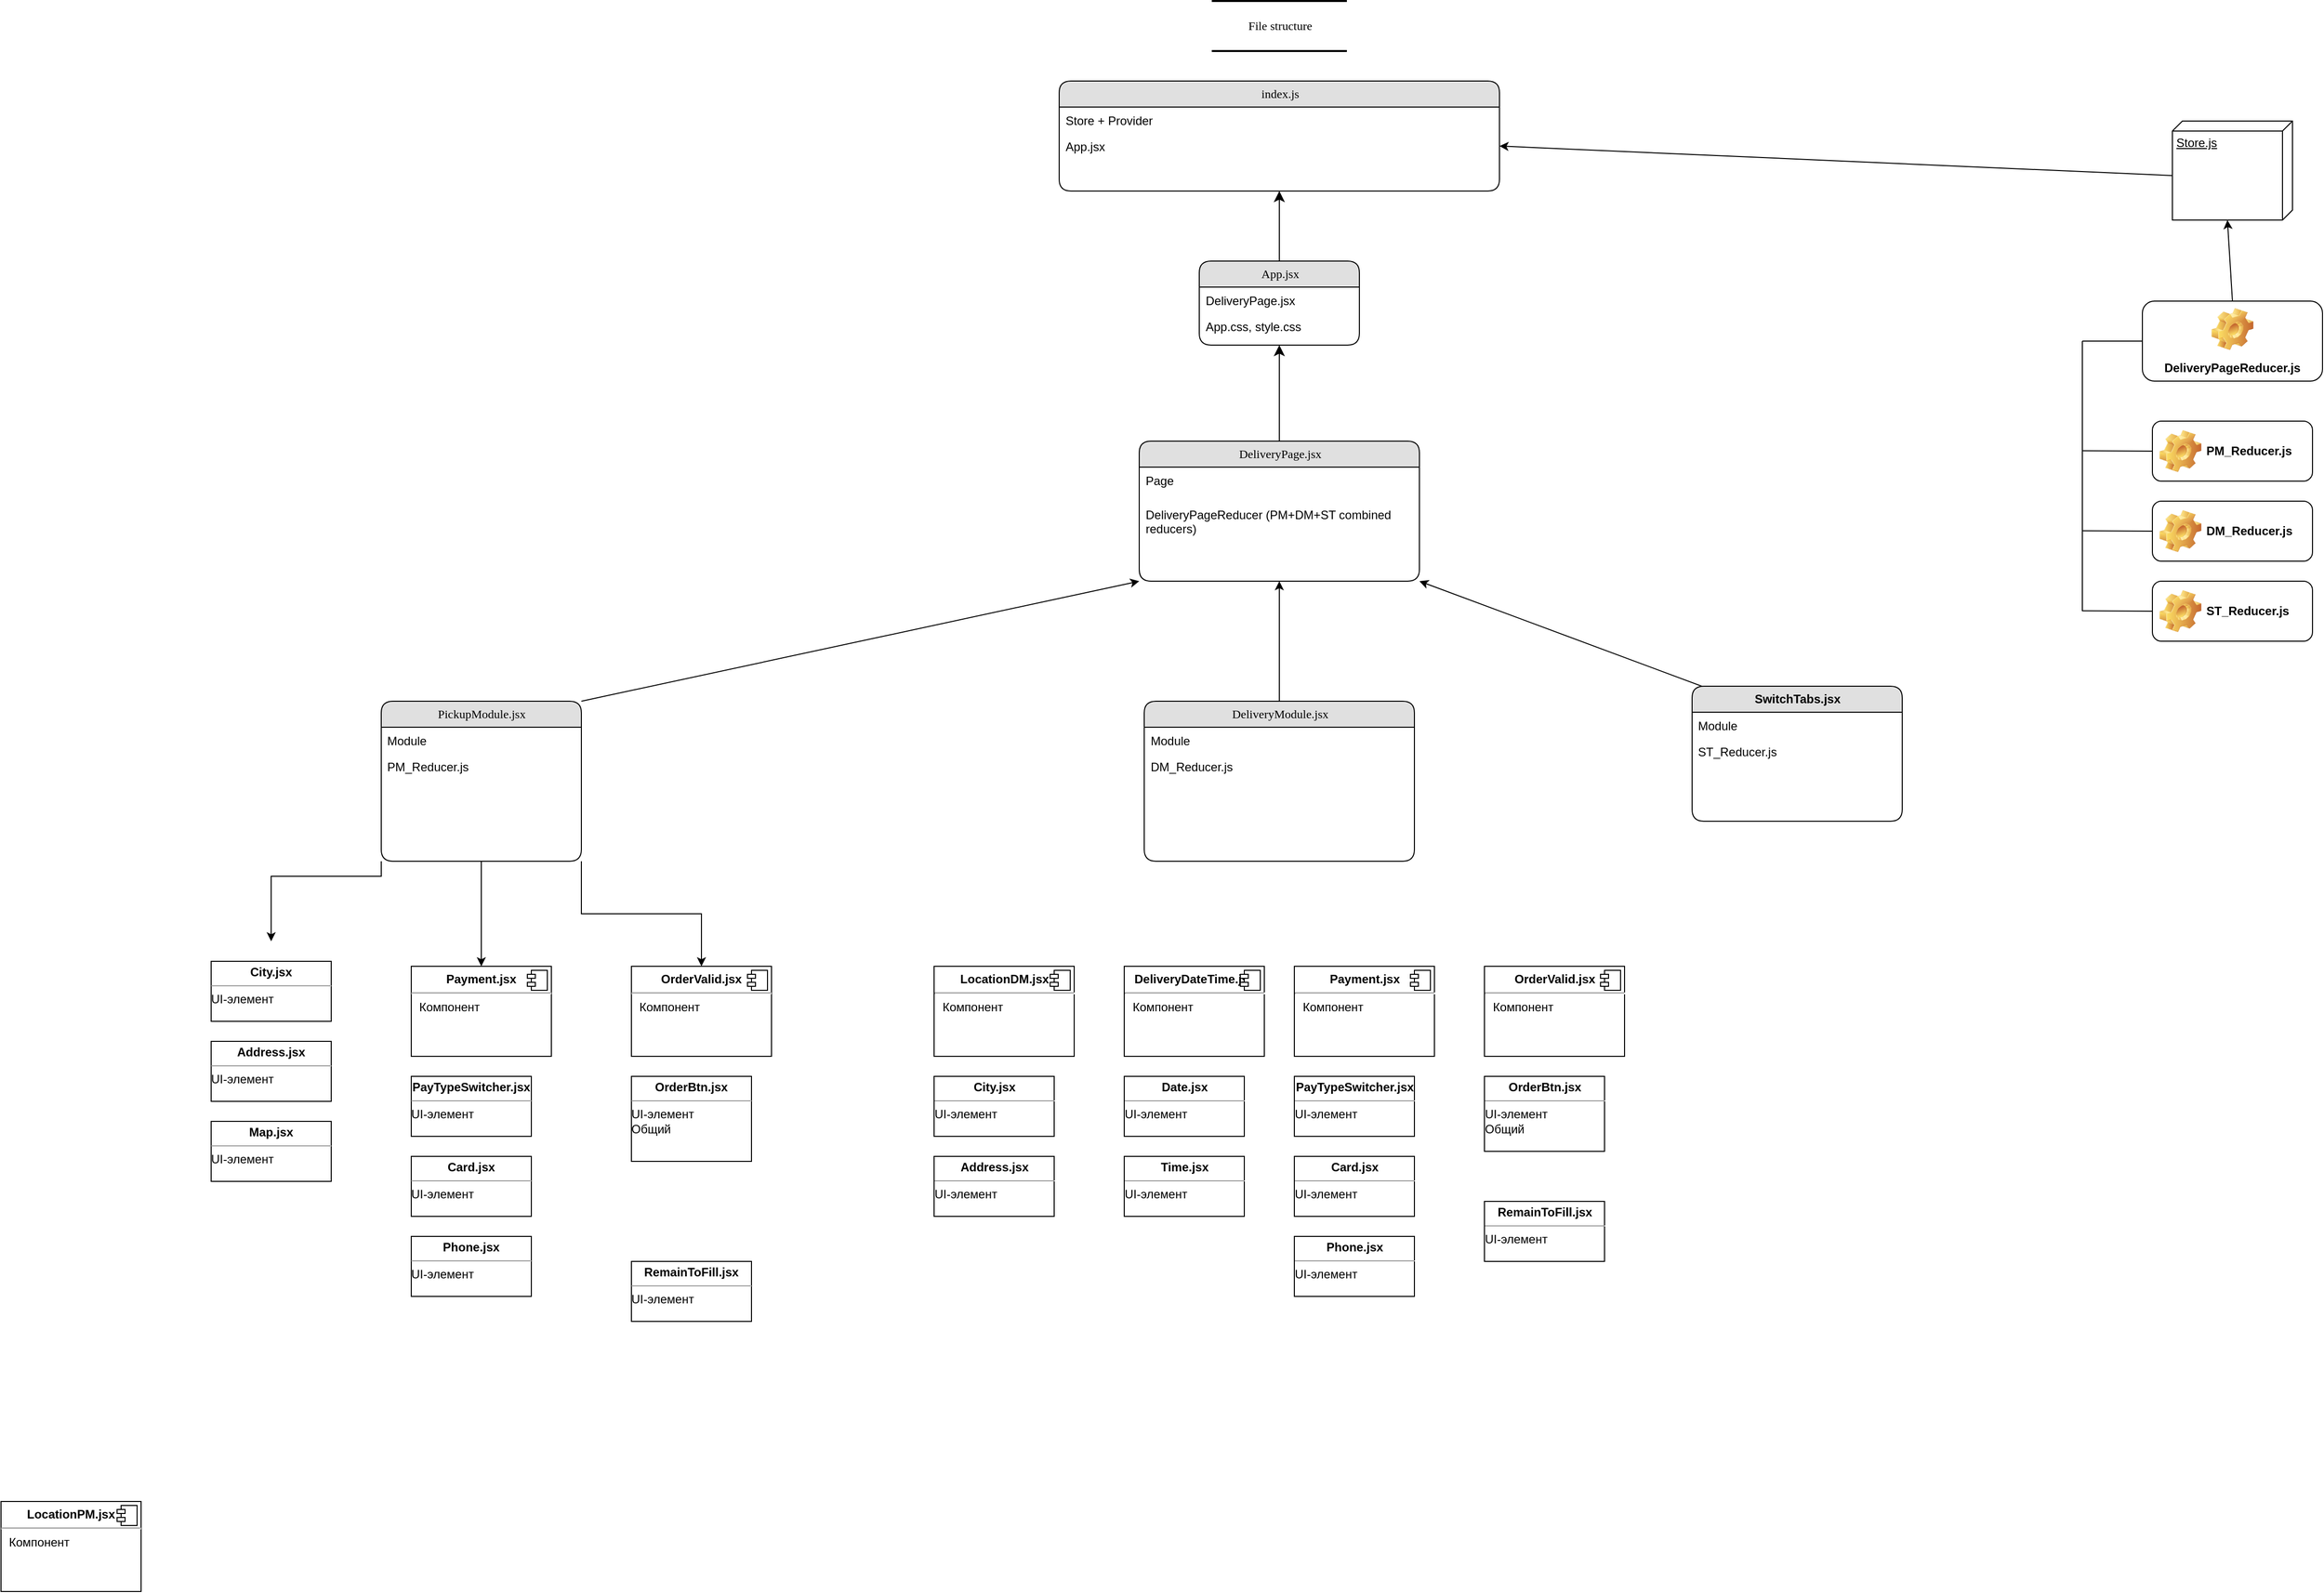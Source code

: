 <mxfile version="20.8.16" type="device"><diagram name="Page-1" id="5d7acffa-a066-3a61-03fe-96351882024d"><mxGraphModel dx="3282" dy="2124" grid="1" gridSize="10" guides="1" tooltips="1" connect="1" arrows="1" fold="1" page="1" pageScale="1" pageWidth="1100" pageHeight="850" background="#ffffff" math="0" shadow="0"><root><mxCell id="0"/><mxCell id="1" parent="0"/><mxCell id="21ea969265ad0168-6" value="index.js" style="swimlane;html=1;fontStyle=0;childLayout=stackLayout;horizontal=1;startSize=26;fillColor=#e0e0e0;horizontalStack=0;resizeParent=1;resizeLast=0;collapsible=1;marginBottom=0;swimlaneFillColor=#ffffff;align=center;rounded=1;shadow=0;comic=0;labelBackgroundColor=none;strokeWidth=1;fontFamily=Verdana;fontSize=12" parent="1" vertex="1"><mxGeometry x="377.5" y="-760" width="440" height="110" as="geometry"/></mxCell><mxCell id="21ea969265ad0168-8" value="Store + Provider" style="text;html=1;strokeColor=none;fillColor=none;spacingLeft=4;spacingRight=4;whiteSpace=wrap;overflow=hidden;rotatable=0;points=[[0,0.5],[1,0.5]];portConstraint=eastwest;" parent="21ea969265ad0168-6" vertex="1"><mxGeometry y="26" width="440" height="26" as="geometry"/></mxCell><mxCell id="21ea969265ad0168-7" value="App.jsx" style="text;html=1;strokeColor=none;fillColor=none;spacingLeft=4;spacingRight=4;whiteSpace=wrap;overflow=hidden;rotatable=0;points=[[0,0.5],[1,0.5]];portConstraint=eastwest;" parent="21ea969265ad0168-6" vertex="1"><mxGeometry y="52" width="440" height="26" as="geometry"/></mxCell><mxCell id="21ea969265ad0168-10" value="DeliveryModule.jsx" style="swimlane;html=1;fontStyle=0;childLayout=stackLayout;horizontal=1;startSize=26;fillColor=#e0e0e0;horizontalStack=0;resizeParent=1;resizeLast=0;collapsible=1;marginBottom=0;swimlaneFillColor=#ffffff;align=center;rounded=1;shadow=0;comic=0;labelBackgroundColor=none;strokeWidth=1;fontFamily=Verdana;fontSize=12" parent="1" vertex="1"><mxGeometry x="462.5" y="-140" width="270" height="160" as="geometry"/></mxCell><mxCell id="rQVRRZ0I95gFPYnzybqA-22" value="Module" style="text;html=1;strokeColor=none;fillColor=none;spacingLeft=4;spacingRight=4;whiteSpace=wrap;overflow=hidden;rotatable=0;points=[[0,0.5],[1,0.5]];portConstraint=eastwest;" parent="21ea969265ad0168-10" vertex="1"><mxGeometry y="26" width="270" height="26" as="geometry"/></mxCell><mxCell id="21ea969265ad0168-11" value="DM_Reducer.js" style="text;html=1;strokeColor=none;fillColor=none;spacingLeft=4;spacingRight=4;whiteSpace=wrap;overflow=hidden;rotatable=0;points=[[0,0.5],[1,0.5]];portConstraint=eastwest;" parent="21ea969265ad0168-10" vertex="1"><mxGeometry y="52" width="270" height="26" as="geometry"/></mxCell><mxCell id="rQVRRZ0I95gFPYnzybqA-35" value="" style="edgeStyle=orthogonalEdgeStyle;rounded=0;orthogonalLoop=1;jettySize=auto;html=1;exitX=0;exitY=1;exitDx=0;exitDy=0;" parent="1" source="21ea969265ad0168-14" edge="1"><mxGeometry relative="1" as="geometry"><mxPoint x="-410" y="100" as="targetPoint"/><Array as="points"><mxPoint x="-300" y="35"/><mxPoint x="-410" y="35"/></Array></mxGeometry></mxCell><mxCell id="21ea969265ad0168-14" value="PickupModule.jsx" style="swimlane;html=1;fontStyle=0;childLayout=stackLayout;horizontal=1;startSize=26;fillColor=#e0e0e0;horizontalStack=0;resizeParent=1;resizeLast=0;collapsible=1;marginBottom=0;swimlaneFillColor=#ffffff;align=center;rounded=1;shadow=0;comic=0;labelBackgroundColor=none;strokeWidth=1;fontFamily=Verdana;fontSize=12" parent="1" vertex="1"><mxGeometry x="-300" y="-140" width="200" height="160" as="geometry"/></mxCell><mxCell id="rQVRRZ0I95gFPYnzybqA-23" value="Module" style="text;html=1;strokeColor=none;fillColor=none;spacingLeft=4;spacingRight=4;whiteSpace=wrap;overflow=hidden;rotatable=0;points=[[0,0.5],[1,0.5]];portConstraint=eastwest;" parent="21ea969265ad0168-14" vertex="1"><mxGeometry y="26" width="200" height="26" as="geometry"/></mxCell><mxCell id="21ea969265ad0168-15" value="PM_Reducer.js" style="text;html=1;strokeColor=none;fillColor=none;spacingLeft=4;spacingRight=4;whiteSpace=wrap;overflow=hidden;rotatable=0;points=[[0,0.5],[1,0.5]];portConstraint=eastwest;" parent="21ea969265ad0168-14" vertex="1"><mxGeometry y="52" width="200" height="26" as="geometry"/></mxCell><mxCell id="21ea969265ad0168-22" value="App.jsx" style="swimlane;html=1;fontStyle=0;childLayout=stackLayout;horizontal=1;startSize=26;fillColor=#e0e0e0;horizontalStack=0;resizeParent=1;resizeLast=0;collapsible=1;marginBottom=0;swimlaneFillColor=#ffffff;align=center;rounded=1;shadow=0;comic=0;labelBackgroundColor=none;strokeWidth=1;fontFamily=Verdana;fontSize=12" parent="1" vertex="1"><mxGeometry x="517.5" y="-580" width="160" height="84" as="geometry"/></mxCell><mxCell id="21ea969265ad0168-23" value="DeliveryPage.jsx" style="text;html=1;strokeColor=none;fillColor=none;spacingLeft=4;spacingRight=4;whiteSpace=wrap;overflow=hidden;rotatable=0;points=[[0,0.5],[1,0.5]];portConstraint=eastwest;" parent="21ea969265ad0168-22" vertex="1"><mxGeometry y="26" width="160" height="26" as="geometry"/></mxCell><mxCell id="21ea969265ad0168-24" value="App.css, style.css" style="text;html=1;strokeColor=none;fillColor=none;spacingLeft=4;spacingRight=4;whiteSpace=wrap;overflow=hidden;rotatable=0;points=[[0,0.5],[1,0.5]];portConstraint=eastwest;" parent="21ea969265ad0168-22" vertex="1"><mxGeometry y="52" width="160" height="26" as="geometry"/></mxCell><mxCell id="21ea969265ad0168-26" value="DeliveryPage.jsx" style="swimlane;html=1;fontStyle=0;childLayout=stackLayout;horizontal=1;startSize=26;fillColor=#e0e0e0;horizontalStack=0;resizeParent=1;resizeLast=0;collapsible=1;marginBottom=0;swimlaneFillColor=#ffffff;align=center;rounded=1;shadow=0;comic=0;labelBackgroundColor=none;strokeWidth=1;fontFamily=Verdana;fontSize=12" parent="1" vertex="1"><mxGeometry x="457.5" y="-400" width="280" height="140" as="geometry"/></mxCell><mxCell id="rQVRRZ0I95gFPYnzybqA-26" value="Page" style="text;html=1;strokeColor=none;fillColor=none;spacingLeft=4;spacingRight=4;whiteSpace=wrap;overflow=hidden;rotatable=0;points=[[0,0.5],[1,0.5]];portConstraint=eastwest;" parent="21ea969265ad0168-26" vertex="1"><mxGeometry y="26" width="280" height="34" as="geometry"/></mxCell><mxCell id="21ea969265ad0168-27" value="DeliveryPageReducer (PM+DM+ST combined reducers)" style="text;html=1;strokeColor=none;fillColor=none;spacingLeft=4;spacingRight=4;whiteSpace=wrap;overflow=hidden;rotatable=0;points=[[0,0.5],[1,0.5]];portConstraint=eastwest;" parent="21ea969265ad0168-26" vertex="1"><mxGeometry y="60" width="280" height="44" as="geometry"/></mxCell><mxCell id="21ea969265ad0168-37" style="edgeStyle=orthogonalEdgeStyle;html=1;labelBackgroundColor=none;startFill=0;startSize=8;endFill=1;endSize=8;fontFamily=Verdana;fontSize=12;" parent="1" source="21ea969265ad0168-26" target="21ea969265ad0168-22" edge="1"><mxGeometry relative="1" as="geometry"/></mxCell><mxCell id="aNCmrxdOL1PTtQnZYz_n-4" value="" style="endArrow=classic;html=1;rounded=0;exitX=1;exitY=0;exitDx=0;exitDy=0;entryX=0;entryY=1;entryDx=0;entryDy=0;" parent="1" source="21ea969265ad0168-14" target="21ea969265ad0168-26" edge="1"><mxGeometry width="50" height="50" relative="1" as="geometry"><mxPoint x="320" y="-50" as="sourcePoint"/><mxPoint x="500" y="-230" as="targetPoint"/></mxGeometry></mxCell><mxCell id="aNCmrxdOL1PTtQnZYz_n-5" value="" style="endArrow=classic;html=1;rounded=0;entryX=0.5;entryY=1;entryDx=0;entryDy=0;exitX=0.5;exitY=0;exitDx=0;exitDy=0;" parent="1" source="21ea969265ad0168-10" target="21ea969265ad0168-26" edge="1"><mxGeometry width="50" height="50" relative="1" as="geometry"><mxPoint x="770" y="-210" as="sourcePoint"/><mxPoint x="620" y="-270" as="targetPoint"/></mxGeometry></mxCell><mxCell id="aNCmrxdOL1PTtQnZYz_n-10" value="" style="endArrow=classic;html=1;rounded=0;entryX=1;entryY=1;entryDx=0;entryDy=0;exitX=0;exitY=0;exitDx=0;exitDy=0;" parent="1" target="21ea969265ad0168-26" edge="1"><mxGeometry width="50" height="50" relative="1" as="geometry"><mxPoint x="1060" y="-140" as="sourcePoint"/><mxPoint x="710" y="-260" as="targetPoint"/></mxGeometry></mxCell><mxCell id="aNCmrxdOL1PTtQnZYz_n-11" style="edgeStyle=orthogonalEdgeStyle;html=1;labelBackgroundColor=none;startFill=0;startSize=8;endFill=1;endSize=8;fontFamily=Verdana;fontSize=12;entryX=0.5;entryY=1;entryDx=0;entryDy=0;" parent="1" source="21ea969265ad0168-22" target="21ea969265ad0168-6" edge="1"><mxGeometry relative="1" as="geometry"><mxPoint x="570" y="-540" as="sourcePoint"/><mxPoint x="570" y="-446" as="targetPoint"/><Array as="points"/></mxGeometry></mxCell><mxCell id="rQVRRZ0I95gFPYnzybqA-21" value="File structure" style="html=1;rounded=0;shadow=0;comic=0;labelBackgroundColor=none;strokeWidth=2;fontFamily=Verdana;fontSize=12;align=center;shape=mxgraph.ios7ui.horLines;" parent="1" vertex="1"><mxGeometry x="530" y="-840" width="135" height="50" as="geometry"/></mxCell><mxCell id="zhLdxl7LED9mE6VXAVqO-17" value="&lt;p style=&quot;margin:0px;margin-top:6px;text-align:center;&quot;&gt;&lt;b&gt;LocationPM.jsx&lt;/b&gt;&lt;/p&gt;&lt;hr&gt;&lt;p style=&quot;margin:0px;margin-left:8px;&quot;&gt;Компонент&lt;/p&gt;&lt;p style=&quot;margin:0px;margin-left:8px;&quot;&gt;&lt;br&gt;&lt;/p&gt;" style="align=left;overflow=fill;html=1;dropTarget=0;" vertex="1" parent="1"><mxGeometry x="-680" y="660" width="140" height="90" as="geometry"/></mxCell><mxCell id="zhLdxl7LED9mE6VXAVqO-18" value="" style="shape=component;jettyWidth=8;jettyHeight=4;" vertex="1" parent="zhLdxl7LED9mE6VXAVqO-17"><mxGeometry x="1" width="20" height="20" relative="1" as="geometry"><mxPoint x="-24" y="4" as="offset"/></mxGeometry></mxCell><mxCell id="zhLdxl7LED9mE6VXAVqO-26" value="&lt;p style=&quot;margin:0px;margin-top:4px;text-align:center;&quot;&gt;&lt;b&gt;City.jsx&lt;/b&gt;&lt;/p&gt;&lt;hr size=&quot;1&quot;&gt;&lt;div style=&quot;height:2px;&quot;&gt;UI-элемент&lt;/div&gt;" style="verticalAlign=top;align=left;overflow=fill;fontSize=12;fontFamily=Helvetica;html=1;" vertex="1" parent="1"><mxGeometry x="-470" y="120" width="120" height="60" as="geometry"/></mxCell><mxCell id="zhLdxl7LED9mE6VXAVqO-31" value="&lt;p style=&quot;margin:0px;margin-top:4px;text-align:center;&quot;&gt;&lt;b&gt;Address.jsx&lt;/b&gt;&lt;/p&gt;&lt;hr size=&quot;1&quot;&gt;&lt;div style=&quot;height:2px;&quot;&gt;UI-элемент&lt;/div&gt;" style="verticalAlign=top;align=left;overflow=fill;fontSize=12;fontFamily=Helvetica;html=1;" vertex="1" parent="1"><mxGeometry x="-470" y="200" width="120" height="60" as="geometry"/></mxCell><mxCell id="zhLdxl7LED9mE6VXAVqO-32" value="&lt;p style=&quot;margin:0px;margin-top:4px;text-align:center;&quot;&gt;&lt;b&gt;Map.jsx&lt;/b&gt;&lt;/p&gt;&lt;hr size=&quot;1&quot;&gt;&lt;div style=&quot;height:2px;&quot;&gt;UI-элемент&lt;/div&gt;" style="verticalAlign=top;align=left;overflow=fill;fontSize=12;fontFamily=Helvetica;html=1;" vertex="1" parent="1"><mxGeometry x="-470" y="280" width="120" height="60" as="geometry"/></mxCell><mxCell id="zhLdxl7LED9mE6VXAVqO-33" value="&lt;p style=&quot;margin:0px;margin-top:6px;text-align:center;&quot;&gt;&lt;b&gt;Payment.jsx&lt;/b&gt;&lt;/p&gt;&lt;hr&gt;&lt;p style=&quot;margin:0px;margin-left:8px;&quot;&gt;Компонент&lt;/p&gt;&lt;p style=&quot;margin:0px;margin-left:8px;&quot;&gt;&lt;br&gt;&lt;/p&gt;" style="align=left;overflow=fill;html=1;dropTarget=0;" vertex="1" parent="1"><mxGeometry x="-270" y="125" width="140" height="90" as="geometry"/></mxCell><mxCell id="zhLdxl7LED9mE6VXAVqO-34" value="" style="shape=component;jettyWidth=8;jettyHeight=4;" vertex="1" parent="zhLdxl7LED9mE6VXAVqO-33"><mxGeometry x="1" width="20" height="20" relative="1" as="geometry"><mxPoint x="-24" y="4" as="offset"/></mxGeometry></mxCell><mxCell id="zhLdxl7LED9mE6VXAVqO-35" value="" style="edgeStyle=orthogonalEdgeStyle;rounded=0;orthogonalLoop=1;jettySize=auto;html=1;entryX=0.5;entryY=0;entryDx=0;entryDy=0;exitX=0.5;exitY=1;exitDx=0;exitDy=0;" edge="1" parent="1" source="21ea969265ad0168-14" target="zhLdxl7LED9mE6VXAVqO-33"><mxGeometry relative="1" as="geometry"><mxPoint x="-40.0" y="140" as="targetPoint"/><mxPoint x="-30" y="115" as="sourcePoint"/></mxGeometry></mxCell><mxCell id="zhLdxl7LED9mE6VXAVqO-36" value="&lt;p style=&quot;margin:0px;margin-top:4px;text-align:center;&quot;&gt;&lt;b&gt;PayTypeSwitcher.jsx&lt;/b&gt;&lt;/p&gt;&lt;hr size=&quot;1&quot;&gt;&lt;div style=&quot;height:2px;&quot;&gt;UI-элемент&lt;/div&gt;" style="verticalAlign=top;align=left;overflow=fill;fontSize=12;fontFamily=Helvetica;html=1;" vertex="1" parent="1"><mxGeometry x="-270" y="235" width="120" height="60" as="geometry"/></mxCell><mxCell id="zhLdxl7LED9mE6VXAVqO-37" value="&lt;p style=&quot;margin:0px;margin-top:4px;text-align:center;&quot;&gt;&lt;b&gt;Card.jsx&lt;/b&gt;&lt;/p&gt;&lt;hr size=&quot;1&quot;&gt;&lt;div style=&quot;height:2px;&quot;&gt;UI-элемент&lt;/div&gt;" style="verticalAlign=top;align=left;overflow=fill;fontSize=12;fontFamily=Helvetica;html=1;" vertex="1" parent="1"><mxGeometry x="-270" y="315" width="120" height="60" as="geometry"/></mxCell><mxCell id="zhLdxl7LED9mE6VXAVqO-38" value="&lt;p style=&quot;margin:0px;margin-top:4px;text-align:center;&quot;&gt;&lt;b&gt;Phone.jsx&lt;/b&gt;&lt;/p&gt;&lt;hr size=&quot;1&quot;&gt;&lt;div style=&quot;height:2px;&quot;&gt;UI-элемент&lt;/div&gt;" style="verticalAlign=top;align=left;overflow=fill;fontSize=12;fontFamily=Helvetica;html=1;" vertex="1" parent="1"><mxGeometry x="-270" y="395" width="120" height="60" as="geometry"/></mxCell><mxCell id="zhLdxl7LED9mE6VXAVqO-39" value="&lt;p style=&quot;margin:0px;margin-top:6px;text-align:center;&quot;&gt;&lt;b&gt;OrderValid.jsx&lt;/b&gt;&lt;/p&gt;&lt;hr&gt;&lt;p style=&quot;margin:0px;margin-left:8px;&quot;&gt;Компонент&lt;/p&gt;&lt;p style=&quot;margin:0px;margin-left:8px;&quot;&gt;&lt;br&gt;&lt;/p&gt;" style="align=left;overflow=fill;html=1;dropTarget=0;" vertex="1" parent="1"><mxGeometry x="-50" y="125" width="140" height="90" as="geometry"/></mxCell><mxCell id="zhLdxl7LED9mE6VXAVqO-40" value="" style="shape=component;jettyWidth=8;jettyHeight=4;" vertex="1" parent="zhLdxl7LED9mE6VXAVqO-39"><mxGeometry x="1" width="20" height="20" relative="1" as="geometry"><mxPoint x="-24" y="4" as="offset"/></mxGeometry></mxCell><mxCell id="zhLdxl7LED9mE6VXAVqO-41" value="" style="edgeStyle=orthogonalEdgeStyle;rounded=0;orthogonalLoop=1;jettySize=auto;html=1;entryX=0.5;entryY=0;entryDx=0;entryDy=0;exitX=1;exitY=1;exitDx=0;exitDy=0;" edge="1" parent="1" source="21ea969265ad0168-14" target="zhLdxl7LED9mE6VXAVqO-39"><mxGeometry relative="1" as="geometry"><mxPoint x="-100.0" y="135" as="targetPoint"/><mxPoint x="-10.0" y="55" as="sourcePoint"/></mxGeometry></mxCell><mxCell id="zhLdxl7LED9mE6VXAVqO-42" value="&lt;p style=&quot;margin:0px;margin-top:4px;text-align:center;&quot;&gt;&lt;b&gt;OrderBtn.jsx&lt;/b&gt;&lt;/p&gt;&lt;hr size=&quot;1&quot;&gt;&lt;div style=&quot;height:2px;&quot;&gt;UI-элемент&lt;br&gt;Общий&lt;/div&gt;" style="verticalAlign=top;align=left;overflow=fill;fontSize=12;fontFamily=Helvetica;html=1;" vertex="1" parent="1"><mxGeometry x="-50" y="235" width="120" height="85" as="geometry"/></mxCell><mxCell id="zhLdxl7LED9mE6VXAVqO-43" value="&lt;p style=&quot;margin:0px;margin-top:4px;text-align:center;&quot;&gt;&lt;b&gt;RemainToFill.jsx&lt;/b&gt;&lt;/p&gt;&lt;hr size=&quot;1&quot;&gt;&lt;div style=&quot;height:2px;&quot;&gt;UI-элемент&lt;/div&gt;" style="verticalAlign=top;align=left;overflow=fill;fontSize=12;fontFamily=Helvetica;html=1;" vertex="1" parent="1"><mxGeometry x="-50" y="420" width="120" height="60" as="geometry"/></mxCell><mxCell id="zhLdxl7LED9mE6VXAVqO-45" value="&lt;p style=&quot;margin:0px;margin-top:6px;text-align:center;&quot;&gt;&lt;b&gt;LocationDM.jsx&lt;/b&gt;&lt;/p&gt;&lt;hr&gt;&lt;p style=&quot;margin:0px;margin-left:8px;&quot;&gt;Компонент&lt;/p&gt;&lt;p style=&quot;margin:0px;margin-left:8px;&quot;&gt;&lt;br&gt;&lt;/p&gt;" style="align=left;overflow=fill;html=1;dropTarget=0;" vertex="1" parent="1"><mxGeometry x="252.5" y="125" width="140" height="90" as="geometry"/></mxCell><mxCell id="zhLdxl7LED9mE6VXAVqO-46" value="" style="shape=component;jettyWidth=8;jettyHeight=4;" vertex="1" parent="zhLdxl7LED9mE6VXAVqO-45"><mxGeometry x="1" width="20" height="20" relative="1" as="geometry"><mxPoint x="-24" y="4" as="offset"/></mxGeometry></mxCell><mxCell id="zhLdxl7LED9mE6VXAVqO-47" value="&lt;p style=&quot;margin:0px;margin-top:4px;text-align:center;&quot;&gt;&lt;b&gt;City.jsx&lt;/b&gt;&lt;/p&gt;&lt;hr size=&quot;1&quot;&gt;&lt;div style=&quot;height:2px;&quot;&gt;UI-элемент&lt;/div&gt;" style="verticalAlign=top;align=left;overflow=fill;fontSize=12;fontFamily=Helvetica;html=1;" vertex="1" parent="1"><mxGeometry x="252.5" y="235" width="120" height="60" as="geometry"/></mxCell><mxCell id="zhLdxl7LED9mE6VXAVqO-48" value="&lt;p style=&quot;margin:0px;margin-top:4px;text-align:center;&quot;&gt;&lt;b&gt;Address.jsx&lt;/b&gt;&lt;/p&gt;&lt;hr size=&quot;1&quot;&gt;&lt;div style=&quot;height:2px;&quot;&gt;UI-элемент&lt;/div&gt;" style="verticalAlign=top;align=left;overflow=fill;fontSize=12;fontFamily=Helvetica;html=1;" vertex="1" parent="1"><mxGeometry x="252.5" y="315" width="120" height="60" as="geometry"/></mxCell><mxCell id="zhLdxl7LED9mE6VXAVqO-50" value="&lt;p style=&quot;margin:0px;margin-top:6px;text-align:center;&quot;&gt;&lt;b&gt;DeliveryDateTime.jsx&lt;/b&gt;&lt;/p&gt;&lt;hr&gt;&lt;p style=&quot;margin:0px;margin-left:8px;&quot;&gt;Компонент&lt;/p&gt;&lt;p style=&quot;margin:0px;margin-left:8px;&quot;&gt;&lt;br&gt;&lt;/p&gt;" style="align=left;overflow=fill;html=1;dropTarget=0;" vertex="1" parent="1"><mxGeometry x="442.5" y="125" width="140" height="90" as="geometry"/></mxCell><mxCell id="zhLdxl7LED9mE6VXAVqO-51" value="" style="shape=component;jettyWidth=8;jettyHeight=4;" vertex="1" parent="zhLdxl7LED9mE6VXAVqO-50"><mxGeometry x="1" width="20" height="20" relative="1" as="geometry"><mxPoint x="-24" y="4" as="offset"/></mxGeometry></mxCell><mxCell id="zhLdxl7LED9mE6VXAVqO-52" value="&lt;p style=&quot;margin:0px;margin-top:4px;text-align:center;&quot;&gt;&lt;b&gt;Date.jsx&lt;/b&gt;&lt;/p&gt;&lt;hr size=&quot;1&quot;&gt;&lt;div style=&quot;height:2px;&quot;&gt;UI-элемент&lt;/div&gt;" style="verticalAlign=top;align=left;overflow=fill;fontSize=12;fontFamily=Helvetica;html=1;" vertex="1" parent="1"><mxGeometry x="442.5" y="235" width="120" height="60" as="geometry"/></mxCell><mxCell id="zhLdxl7LED9mE6VXAVqO-53" value="&lt;p style=&quot;margin:0px;margin-top:4px;text-align:center;&quot;&gt;&lt;b&gt;Time.jsx&lt;/b&gt;&lt;/p&gt;&lt;hr size=&quot;1&quot;&gt;&lt;div style=&quot;height:2px;&quot;&gt;UI-элемент&lt;/div&gt;" style="verticalAlign=top;align=left;overflow=fill;fontSize=12;fontFamily=Helvetica;html=1;" vertex="1" parent="1"><mxGeometry x="442.5" y="315" width="120" height="60" as="geometry"/></mxCell><mxCell id="zhLdxl7LED9mE6VXAVqO-54" value="&lt;p style=&quot;margin:0px;margin-top:6px;text-align:center;&quot;&gt;&lt;b&gt;Payment.jsx&lt;/b&gt;&lt;/p&gt;&lt;hr&gt;&lt;p style=&quot;margin:0px;margin-left:8px;&quot;&gt;Компонент&lt;/p&gt;&lt;p style=&quot;margin:0px;margin-left:8px;&quot;&gt;&lt;br&gt;&lt;/p&gt;" style="align=left;overflow=fill;html=1;dropTarget=0;" vertex="1" parent="1"><mxGeometry x="612.5" y="125" width="140" height="90" as="geometry"/></mxCell><mxCell id="zhLdxl7LED9mE6VXAVqO-55" value="" style="shape=component;jettyWidth=8;jettyHeight=4;" vertex="1" parent="zhLdxl7LED9mE6VXAVqO-54"><mxGeometry x="1" width="20" height="20" relative="1" as="geometry"><mxPoint x="-24" y="4" as="offset"/></mxGeometry></mxCell><mxCell id="zhLdxl7LED9mE6VXAVqO-56" value="&lt;p style=&quot;margin:0px;margin-top:4px;text-align:center;&quot;&gt;&lt;b&gt;PayTypeSwitcher.jsx&lt;/b&gt;&lt;/p&gt;&lt;hr size=&quot;1&quot;&gt;&lt;div style=&quot;height:2px;&quot;&gt;UI-элемент&lt;/div&gt;" style="verticalAlign=top;align=left;overflow=fill;fontSize=12;fontFamily=Helvetica;html=1;" vertex="1" parent="1"><mxGeometry x="612.5" y="235" width="120" height="60" as="geometry"/></mxCell><mxCell id="zhLdxl7LED9mE6VXAVqO-57" value="&lt;p style=&quot;margin:0px;margin-top:4px;text-align:center;&quot;&gt;&lt;b&gt;Card.jsx&lt;/b&gt;&lt;/p&gt;&lt;hr size=&quot;1&quot;&gt;&lt;div style=&quot;height:2px;&quot;&gt;UI-элемент&lt;/div&gt;" style="verticalAlign=top;align=left;overflow=fill;fontSize=12;fontFamily=Helvetica;html=1;" vertex="1" parent="1"><mxGeometry x="612.5" y="315" width="120" height="60" as="geometry"/></mxCell><mxCell id="zhLdxl7LED9mE6VXAVqO-58" value="&lt;p style=&quot;margin:0px;margin-top:4px;text-align:center;&quot;&gt;&lt;b&gt;Phone.jsx&lt;/b&gt;&lt;/p&gt;&lt;hr size=&quot;1&quot;&gt;&lt;div style=&quot;height:2px;&quot;&gt;UI-элемент&lt;/div&gt;" style="verticalAlign=top;align=left;overflow=fill;fontSize=12;fontFamily=Helvetica;html=1;" vertex="1" parent="1"><mxGeometry x="612.5" y="395" width="120" height="60" as="geometry"/></mxCell><mxCell id="zhLdxl7LED9mE6VXAVqO-59" value="&lt;p style=&quot;margin:0px;margin-top:6px;text-align:center;&quot;&gt;&lt;b&gt;OrderValid.jsx&lt;/b&gt;&lt;/p&gt;&lt;hr&gt;&lt;p style=&quot;margin:0px;margin-left:8px;&quot;&gt;Компонент&lt;/p&gt;&lt;p style=&quot;margin:0px;margin-left:8px;&quot;&gt;&lt;br&gt;&lt;/p&gt;" style="align=left;overflow=fill;html=1;dropTarget=0;" vertex="1" parent="1"><mxGeometry x="802.5" y="125" width="140" height="90" as="geometry"/></mxCell><mxCell id="zhLdxl7LED9mE6VXAVqO-60" value="" style="shape=component;jettyWidth=8;jettyHeight=4;" vertex="1" parent="zhLdxl7LED9mE6VXAVqO-59"><mxGeometry x="1" width="20" height="20" relative="1" as="geometry"><mxPoint x="-24" y="4" as="offset"/></mxGeometry></mxCell><mxCell id="zhLdxl7LED9mE6VXAVqO-61" value="&lt;p style=&quot;margin:0px;margin-top:4px;text-align:center;&quot;&gt;&lt;b&gt;OrderBtn.jsx&lt;/b&gt;&lt;/p&gt;&lt;hr size=&quot;1&quot;&gt;&lt;div style=&quot;height:2px;&quot;&gt;UI-элемент&lt;br&gt;Общий&lt;/div&gt;&lt;div style=&quot;height:2px;&quot;&gt;&lt;br&gt;&lt;/div&gt;" style="verticalAlign=top;align=left;overflow=fill;fontSize=12;fontFamily=Helvetica;html=1;" vertex="1" parent="1"><mxGeometry x="802.5" y="235" width="120" height="75" as="geometry"/></mxCell><mxCell id="zhLdxl7LED9mE6VXAVqO-62" value="&lt;p style=&quot;margin:0px;margin-top:4px;text-align:center;&quot;&gt;&lt;b&gt;RemainToFill.jsx&lt;/b&gt;&lt;/p&gt;&lt;hr size=&quot;1&quot;&gt;&lt;div style=&quot;height:2px;&quot;&gt;UI-элемент&lt;/div&gt;" style="verticalAlign=top;align=left;overflow=fill;fontSize=12;fontFamily=Helvetica;html=1;" vertex="1" parent="1"><mxGeometry x="802.5" y="360" width="120" height="60" as="geometry"/></mxCell><mxCell id="zhLdxl7LED9mE6VXAVqO-65" value="&lt;b style=&quot;border-color: var(--border-color); font-family: Helvetica;&quot;&gt;SwitchTabs.jsx&lt;/b&gt;" style="swimlane;html=1;fontStyle=0;childLayout=stackLayout;horizontal=1;startSize=26;fillColor=#e0e0e0;horizontalStack=0;resizeParent=1;resizeLast=0;collapsible=1;marginBottom=0;swimlaneFillColor=#ffffff;align=center;rounded=1;shadow=0;comic=0;labelBackgroundColor=none;strokeWidth=1;fontFamily=Verdana;fontSize=12" vertex="1" parent="1"><mxGeometry x="1010" y="-155" width="210" height="135" as="geometry"/></mxCell><mxCell id="zhLdxl7LED9mE6VXAVqO-66" value="Module" style="text;html=1;strokeColor=none;fillColor=none;spacingLeft=4;spacingRight=4;whiteSpace=wrap;overflow=hidden;rotatable=0;points=[[0,0.5],[1,0.5]];portConstraint=eastwest;" vertex="1" parent="zhLdxl7LED9mE6VXAVqO-65"><mxGeometry y="26" width="210" height="26" as="geometry"/></mxCell><mxCell id="zhLdxl7LED9mE6VXAVqO-67" value="ST_Reducer.js" style="text;html=1;strokeColor=none;fillColor=none;spacingLeft=4;spacingRight=4;whiteSpace=wrap;overflow=hidden;rotatable=0;points=[[0,0.5],[1,0.5]];portConstraint=eastwest;" vertex="1" parent="zhLdxl7LED9mE6VXAVqO-65"><mxGeometry y="52" width="210" height="26" as="geometry"/></mxCell><mxCell id="zhLdxl7LED9mE6VXAVqO-68" value="Store.js" style="verticalAlign=top;align=left;spacingTop=8;spacingLeft=2;spacingRight=12;shape=cube;size=10;direction=south;fontStyle=4;html=1;" vertex="1" parent="1"><mxGeometry x="1490" y="-720" width="120" height="99" as="geometry"/></mxCell><mxCell id="zhLdxl7LED9mE6VXAVqO-78" value="DeliveryPageReducer.js" style="label;whiteSpace=wrap;html=1;align=center;verticalAlign=bottom;spacingLeft=0;spacingBottom=4;imageAlign=center;imageVerticalAlign=top;image=img/clipart/Gear_128x128.png" vertex="1" parent="1"><mxGeometry x="1460" y="-540" width="180" height="80" as="geometry"/></mxCell><mxCell id="zhLdxl7LED9mE6VXAVqO-79" value="PM_Reducer.js" style="label;whiteSpace=wrap;html=1;image=img/clipart/Gear_128x128.png" vertex="1" parent="1"><mxGeometry x="1470" y="-420" width="160" height="60" as="geometry"/></mxCell><mxCell id="zhLdxl7LED9mE6VXAVqO-82" value="DM_Reducer.js" style="label;whiteSpace=wrap;html=1;image=img/clipart/Gear_128x128.png" vertex="1" parent="1"><mxGeometry x="1470" y="-340" width="160" height="60" as="geometry"/></mxCell><mxCell id="zhLdxl7LED9mE6VXAVqO-83" value="ST_Reducer.js" style="label;whiteSpace=wrap;html=1;image=img/clipart/Gear_128x128.png" vertex="1" parent="1"><mxGeometry x="1470" y="-260" width="160" height="60" as="geometry"/></mxCell><mxCell id="zhLdxl7LED9mE6VXAVqO-85" value="" style="endArrow=none;html=1;rounded=0;" edge="1" parent="1"><mxGeometry width="50" height="50" relative="1" as="geometry"><mxPoint x="1400" y="-230" as="sourcePoint"/><mxPoint x="1400" y="-500" as="targetPoint"/><Array as="points"/></mxGeometry></mxCell><mxCell id="zhLdxl7LED9mE6VXAVqO-86" value="" style="endArrow=none;html=1;rounded=0;entryX=0;entryY=0.5;entryDx=0;entryDy=0;" edge="1" parent="1" target="zhLdxl7LED9mE6VXAVqO-78"><mxGeometry width="50" height="50" relative="1" as="geometry"><mxPoint x="1400" y="-500" as="sourcePoint"/><mxPoint x="1450" y="-470" as="targetPoint"/></mxGeometry></mxCell><mxCell id="zhLdxl7LED9mE6VXAVqO-87" value="" style="endArrow=none;html=1;rounded=0;entryX=0;entryY=0.5;entryDx=0;entryDy=0;" edge="1" parent="1" target="zhLdxl7LED9mE6VXAVqO-79"><mxGeometry width="50" height="50" relative="1" as="geometry"><mxPoint x="1400" y="-390.42" as="sourcePoint"/><mxPoint x="1460" y="-390.42" as="targetPoint"/></mxGeometry></mxCell><mxCell id="zhLdxl7LED9mE6VXAVqO-88" value="" style="endArrow=none;html=1;rounded=0;entryX=0;entryY=0.5;entryDx=0;entryDy=0;" edge="1" parent="1"><mxGeometry width="50" height="50" relative="1" as="geometry"><mxPoint x="1400" y="-310.42" as="sourcePoint"/><mxPoint x="1470" y="-310" as="targetPoint"/></mxGeometry></mxCell><mxCell id="zhLdxl7LED9mE6VXAVqO-89" value="" style="endArrow=none;html=1;rounded=0;entryX=0;entryY=0.5;entryDx=0;entryDy=0;" edge="1" parent="1"><mxGeometry width="50" height="50" relative="1" as="geometry"><mxPoint x="1400" y="-230.42" as="sourcePoint"/><mxPoint x="1470" y="-230" as="targetPoint"/></mxGeometry></mxCell><mxCell id="zhLdxl7LED9mE6VXAVqO-90" value="" style="endArrow=classic;html=1;rounded=0;entryX=0;entryY=0;entryDx=99;entryDy=65;entryPerimeter=0;exitX=0.5;exitY=0;exitDx=0;exitDy=0;" edge="1" parent="1" source="zhLdxl7LED9mE6VXAVqO-78" target="zhLdxl7LED9mE6VXAVqO-68"><mxGeometry width="50" height="50" relative="1" as="geometry"><mxPoint x="1550" y="-550" as="sourcePoint"/><mxPoint x="1600" y="-600" as="targetPoint"/></mxGeometry></mxCell><mxCell id="zhLdxl7LED9mE6VXAVqO-91" value="" style="endArrow=classic;html=1;rounded=0;entryX=1;entryY=0.5;entryDx=0;entryDy=0;exitX=0;exitY=0;exitDx=54.5;exitDy=120;exitPerimeter=0;" edge="1" parent="1" source="zhLdxl7LED9mE6VXAVqO-68" target="21ea969265ad0168-7"><mxGeometry width="50" height="50" relative="1" as="geometry"><mxPoint x="1240" y="-620" as="sourcePoint"/><mxPoint x="1290" y="-670" as="targetPoint"/></mxGeometry></mxCell></root></mxGraphModel></diagram></mxfile>